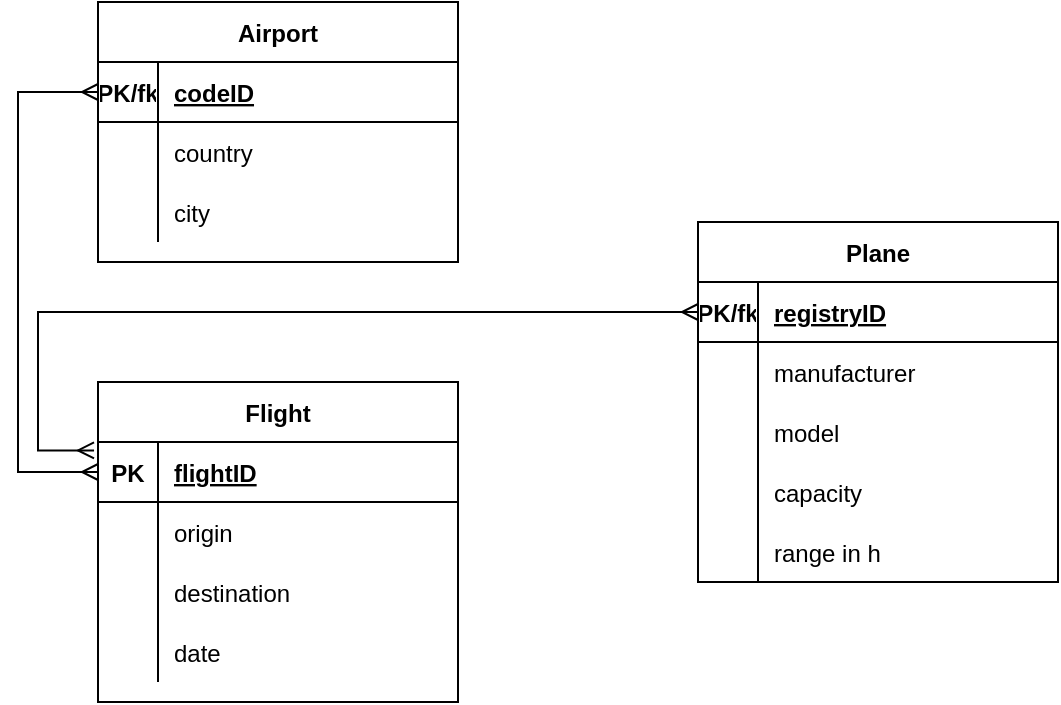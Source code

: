 <mxfile version="15.6.6" type="device"><diagram id="W3_42eEhMdacXlKao_HA" name="Page-1"><mxGraphModel dx="590" dy="390" grid="1" gridSize="10" guides="1" tooltips="1" connect="1" arrows="1" fold="1" page="1" pageScale="1" pageWidth="827" pageHeight="1169" math="0" shadow="0"><root><mxCell id="0"/><mxCell id="1" parent="0"/><mxCell id="E_eikSRA3qEZGf_JYpeZ-1" value="Airport" style="shape=table;startSize=30;container=1;collapsible=1;childLayout=tableLayout;fixedRows=1;rowLines=0;fontStyle=1;align=center;resizeLast=1;fillColor=default;strokeColor=default;fontColor=default;" vertex="1" parent="1"><mxGeometry x="80" y="260" width="180" height="130" as="geometry"/></mxCell><mxCell id="E_eikSRA3qEZGf_JYpeZ-2" value="" style="shape=partialRectangle;collapsible=0;dropTarget=0;pointerEvents=0;fillColor=none;top=0;left=0;bottom=1;right=0;points=[[0,0.5],[1,0.5]];portConstraint=eastwest;" vertex="1" parent="E_eikSRA3qEZGf_JYpeZ-1"><mxGeometry y="30" width="180" height="30" as="geometry"/></mxCell><mxCell id="E_eikSRA3qEZGf_JYpeZ-3" value="PK/fk" style="shape=partialRectangle;connectable=0;fillColor=none;top=0;left=0;bottom=0;right=0;fontStyle=1;overflow=hidden;fontColor=default;" vertex="1" parent="E_eikSRA3qEZGf_JYpeZ-2"><mxGeometry width="30" height="30" as="geometry"><mxRectangle width="30" height="30" as="alternateBounds"/></mxGeometry></mxCell><mxCell id="E_eikSRA3qEZGf_JYpeZ-4" value="codeID" style="shape=partialRectangle;connectable=0;fillColor=none;top=0;left=0;bottom=0;right=0;align=left;spacingLeft=6;fontStyle=5;overflow=hidden;fontColor=default;" vertex="1" parent="E_eikSRA3qEZGf_JYpeZ-2"><mxGeometry x="30" width="150" height="30" as="geometry"><mxRectangle width="150" height="30" as="alternateBounds"/></mxGeometry></mxCell><mxCell id="E_eikSRA3qEZGf_JYpeZ-5" value="" style="shape=partialRectangle;collapsible=0;dropTarget=0;pointerEvents=0;fillColor=none;top=0;left=0;bottom=0;right=0;points=[[0,0.5],[1,0.5]];portConstraint=eastwest;" vertex="1" parent="E_eikSRA3qEZGf_JYpeZ-1"><mxGeometry y="60" width="180" height="30" as="geometry"/></mxCell><mxCell id="E_eikSRA3qEZGf_JYpeZ-6" value="" style="shape=partialRectangle;connectable=0;fillColor=none;top=0;left=0;bottom=0;right=0;editable=1;overflow=hidden;" vertex="1" parent="E_eikSRA3qEZGf_JYpeZ-5"><mxGeometry width="30" height="30" as="geometry"><mxRectangle width="30" height="30" as="alternateBounds"/></mxGeometry></mxCell><mxCell id="E_eikSRA3qEZGf_JYpeZ-7" value="country" style="shape=partialRectangle;connectable=0;fillColor=none;top=0;left=0;bottom=0;right=0;align=left;spacingLeft=6;overflow=hidden;fontColor=default;" vertex="1" parent="E_eikSRA3qEZGf_JYpeZ-5"><mxGeometry x="30" width="150" height="30" as="geometry"><mxRectangle width="150" height="30" as="alternateBounds"/></mxGeometry></mxCell><mxCell id="E_eikSRA3qEZGf_JYpeZ-8" value="" style="shape=partialRectangle;collapsible=0;dropTarget=0;pointerEvents=0;fillColor=none;top=0;left=0;bottom=0;right=0;points=[[0,0.5],[1,0.5]];portConstraint=eastwest;" vertex="1" parent="E_eikSRA3qEZGf_JYpeZ-1"><mxGeometry y="90" width="180" height="30" as="geometry"/></mxCell><mxCell id="E_eikSRA3qEZGf_JYpeZ-9" value="" style="shape=partialRectangle;connectable=0;fillColor=none;top=0;left=0;bottom=0;right=0;editable=1;overflow=hidden;" vertex="1" parent="E_eikSRA3qEZGf_JYpeZ-8"><mxGeometry width="30" height="30" as="geometry"><mxRectangle width="30" height="30" as="alternateBounds"/></mxGeometry></mxCell><mxCell id="E_eikSRA3qEZGf_JYpeZ-10" value="city" style="shape=partialRectangle;connectable=0;fillColor=none;top=0;left=0;bottom=0;right=0;align=left;spacingLeft=6;overflow=hidden;fontColor=default;" vertex="1" parent="E_eikSRA3qEZGf_JYpeZ-8"><mxGeometry x="30" width="150" height="30" as="geometry"><mxRectangle width="150" height="30" as="alternateBounds"/></mxGeometry></mxCell><mxCell id="E_eikSRA3qEZGf_JYpeZ-14" value="Plane" style="shape=table;startSize=30;container=1;collapsible=1;childLayout=tableLayout;fixedRows=1;rowLines=0;fontStyle=1;align=center;resizeLast=1;fillColor=default;strokeColor=default;fontColor=default;" vertex="1" parent="1"><mxGeometry x="380" y="370" width="180" height="180" as="geometry"/></mxCell><mxCell id="E_eikSRA3qEZGf_JYpeZ-15" value="" style="shape=partialRectangle;collapsible=0;dropTarget=0;pointerEvents=0;fillColor=none;top=0;left=0;bottom=1;right=0;points=[[0,0.5],[1,0.5]];portConstraint=eastwest;fontColor=default;" vertex="1" parent="E_eikSRA3qEZGf_JYpeZ-14"><mxGeometry y="30" width="180" height="30" as="geometry"/></mxCell><mxCell id="E_eikSRA3qEZGf_JYpeZ-16" value="PK/fk" style="shape=partialRectangle;connectable=0;fillColor=none;top=0;left=0;bottom=0;right=0;fontStyle=1;overflow=hidden;fontColor=default;" vertex="1" parent="E_eikSRA3qEZGf_JYpeZ-15"><mxGeometry width="30" height="30" as="geometry"><mxRectangle width="30" height="30" as="alternateBounds"/></mxGeometry></mxCell><mxCell id="E_eikSRA3qEZGf_JYpeZ-17" value="registryID" style="shape=partialRectangle;connectable=0;fillColor=none;top=0;left=0;bottom=0;right=0;align=left;spacingLeft=6;fontStyle=5;overflow=hidden;fontColor=default;" vertex="1" parent="E_eikSRA3qEZGf_JYpeZ-15"><mxGeometry x="30" width="150" height="30" as="geometry"><mxRectangle width="150" height="30" as="alternateBounds"/></mxGeometry></mxCell><mxCell id="E_eikSRA3qEZGf_JYpeZ-18" value="" style="shape=partialRectangle;collapsible=0;dropTarget=0;pointerEvents=0;fillColor=none;top=0;left=0;bottom=0;right=0;points=[[0,0.5],[1,0.5]];portConstraint=eastwest;" vertex="1" parent="E_eikSRA3qEZGf_JYpeZ-14"><mxGeometry y="60" width="180" height="30" as="geometry"/></mxCell><mxCell id="E_eikSRA3qEZGf_JYpeZ-19" value="" style="shape=partialRectangle;connectable=0;fillColor=none;top=0;left=0;bottom=0;right=0;editable=1;overflow=hidden;" vertex="1" parent="E_eikSRA3qEZGf_JYpeZ-18"><mxGeometry width="30" height="30" as="geometry"><mxRectangle width="30" height="30" as="alternateBounds"/></mxGeometry></mxCell><mxCell id="E_eikSRA3qEZGf_JYpeZ-20" value="manufacturer" style="shape=partialRectangle;connectable=0;fillColor=none;top=0;left=0;bottom=0;right=0;align=left;spacingLeft=6;overflow=hidden;fontColor=default;" vertex="1" parent="E_eikSRA3qEZGf_JYpeZ-18"><mxGeometry x="30" width="150" height="30" as="geometry"><mxRectangle width="150" height="30" as="alternateBounds"/></mxGeometry></mxCell><mxCell id="E_eikSRA3qEZGf_JYpeZ-21" value="" style="shape=partialRectangle;collapsible=0;dropTarget=0;pointerEvents=0;fillColor=none;top=0;left=0;bottom=0;right=0;points=[[0,0.5],[1,0.5]];portConstraint=eastwest;" vertex="1" parent="E_eikSRA3qEZGf_JYpeZ-14"><mxGeometry y="90" width="180" height="30" as="geometry"/></mxCell><mxCell id="E_eikSRA3qEZGf_JYpeZ-22" value="" style="shape=partialRectangle;connectable=0;fillColor=none;top=0;left=0;bottom=0;right=0;editable=1;overflow=hidden;" vertex="1" parent="E_eikSRA3qEZGf_JYpeZ-21"><mxGeometry width="30" height="30" as="geometry"><mxRectangle width="30" height="30" as="alternateBounds"/></mxGeometry></mxCell><mxCell id="E_eikSRA3qEZGf_JYpeZ-23" value="model" style="shape=partialRectangle;connectable=0;fillColor=none;top=0;left=0;bottom=0;right=0;align=left;spacingLeft=6;overflow=hidden;fontColor=default;" vertex="1" parent="E_eikSRA3qEZGf_JYpeZ-21"><mxGeometry x="30" width="150" height="30" as="geometry"><mxRectangle width="150" height="30" as="alternateBounds"/></mxGeometry></mxCell><mxCell id="E_eikSRA3qEZGf_JYpeZ-24" value="" style="shape=partialRectangle;collapsible=0;dropTarget=0;pointerEvents=0;fillColor=none;top=0;left=0;bottom=0;right=0;points=[[0,0.5],[1,0.5]];portConstraint=eastwest;" vertex="1" parent="E_eikSRA3qEZGf_JYpeZ-14"><mxGeometry y="120" width="180" height="30" as="geometry"/></mxCell><mxCell id="E_eikSRA3qEZGf_JYpeZ-25" value="" style="shape=partialRectangle;connectable=0;fillColor=none;top=0;left=0;bottom=0;right=0;editable=1;overflow=hidden;" vertex="1" parent="E_eikSRA3qEZGf_JYpeZ-24"><mxGeometry width="30" height="30" as="geometry"><mxRectangle width="30" height="30" as="alternateBounds"/></mxGeometry></mxCell><mxCell id="E_eikSRA3qEZGf_JYpeZ-26" value="capacity" style="shape=partialRectangle;connectable=0;fillColor=none;top=0;left=0;bottom=0;right=0;align=left;spacingLeft=6;overflow=hidden;fontColor=default;" vertex="1" parent="E_eikSRA3qEZGf_JYpeZ-24"><mxGeometry x="30" width="150" height="30" as="geometry"><mxRectangle width="150" height="30" as="alternateBounds"/></mxGeometry></mxCell><mxCell id="E_eikSRA3qEZGf_JYpeZ-40" value="" style="shape=partialRectangle;collapsible=0;dropTarget=0;pointerEvents=0;fillColor=none;top=0;left=0;bottom=0;right=0;points=[[0,0.5],[1,0.5]];portConstraint=eastwest;" vertex="1" parent="E_eikSRA3qEZGf_JYpeZ-14"><mxGeometry y="150" width="180" height="30" as="geometry"/></mxCell><mxCell id="E_eikSRA3qEZGf_JYpeZ-41" value="" style="shape=partialRectangle;connectable=0;fillColor=none;top=0;left=0;bottom=0;right=0;editable=1;overflow=hidden;" vertex="1" parent="E_eikSRA3qEZGf_JYpeZ-40"><mxGeometry width="30" height="30" as="geometry"><mxRectangle width="30" height="30" as="alternateBounds"/></mxGeometry></mxCell><mxCell id="E_eikSRA3qEZGf_JYpeZ-42" value="range in h" style="shape=partialRectangle;connectable=0;fillColor=none;top=0;left=0;bottom=0;right=0;align=left;spacingLeft=6;overflow=hidden;strokeColor=default;fontColor=default;" vertex="1" parent="E_eikSRA3qEZGf_JYpeZ-40"><mxGeometry x="30" width="150" height="30" as="geometry"><mxRectangle width="150" height="30" as="alternateBounds"/></mxGeometry></mxCell><mxCell id="E_eikSRA3qEZGf_JYpeZ-27" value="Flight" style="shape=table;startSize=30;container=1;collapsible=1;childLayout=tableLayout;fixedRows=1;rowLines=0;fontStyle=1;align=center;resizeLast=1;fillColor=default;strokeColor=default;fontColor=default;" vertex="1" parent="1"><mxGeometry x="80" y="450" width="180" height="160" as="geometry"/></mxCell><mxCell id="E_eikSRA3qEZGf_JYpeZ-28" value="" style="shape=partialRectangle;collapsible=0;dropTarget=0;pointerEvents=0;fillColor=none;top=0;left=0;bottom=1;right=0;points=[[0,0.5],[1,0.5]];portConstraint=eastwest;fontColor=default;" vertex="1" parent="E_eikSRA3qEZGf_JYpeZ-27"><mxGeometry y="30" width="180" height="30" as="geometry"/></mxCell><mxCell id="E_eikSRA3qEZGf_JYpeZ-29" value="PK" style="shape=partialRectangle;connectable=0;fillColor=none;top=0;left=0;bottom=0;right=0;fontStyle=1;overflow=hidden;" vertex="1" parent="E_eikSRA3qEZGf_JYpeZ-28"><mxGeometry width="30" height="30" as="geometry"><mxRectangle width="30" height="30" as="alternateBounds"/></mxGeometry></mxCell><mxCell id="E_eikSRA3qEZGf_JYpeZ-30" value="flightID" style="shape=partialRectangle;connectable=0;fillColor=none;top=0;left=0;bottom=0;right=0;align=left;spacingLeft=6;fontStyle=5;overflow=hidden;fontColor=default;" vertex="1" parent="E_eikSRA3qEZGf_JYpeZ-28"><mxGeometry x="30" width="150" height="30" as="geometry"><mxRectangle width="150" height="30" as="alternateBounds"/></mxGeometry></mxCell><mxCell id="E_eikSRA3qEZGf_JYpeZ-31" value="" style="shape=partialRectangle;collapsible=0;dropTarget=0;pointerEvents=0;fillColor=none;top=0;left=0;bottom=0;right=0;points=[[0,0.5],[1,0.5]];portConstraint=eastwest;" vertex="1" parent="E_eikSRA3qEZGf_JYpeZ-27"><mxGeometry y="60" width="180" height="30" as="geometry"/></mxCell><mxCell id="E_eikSRA3qEZGf_JYpeZ-32" value="" style="shape=partialRectangle;connectable=0;fillColor=none;top=0;left=0;bottom=0;right=0;editable=1;overflow=hidden;" vertex="1" parent="E_eikSRA3qEZGf_JYpeZ-31"><mxGeometry width="30" height="30" as="geometry"><mxRectangle width="30" height="30" as="alternateBounds"/></mxGeometry></mxCell><mxCell id="E_eikSRA3qEZGf_JYpeZ-33" value="origin" style="shape=partialRectangle;connectable=0;fillColor=none;top=0;left=0;bottom=0;right=0;align=left;spacingLeft=6;overflow=hidden;fontColor=default;" vertex="1" parent="E_eikSRA3qEZGf_JYpeZ-31"><mxGeometry x="30" width="150" height="30" as="geometry"><mxRectangle width="150" height="30" as="alternateBounds"/></mxGeometry></mxCell><mxCell id="E_eikSRA3qEZGf_JYpeZ-34" value="" style="shape=partialRectangle;collapsible=0;dropTarget=0;pointerEvents=0;fillColor=none;top=0;left=0;bottom=0;right=0;points=[[0,0.5],[1,0.5]];portConstraint=eastwest;" vertex="1" parent="E_eikSRA3qEZGf_JYpeZ-27"><mxGeometry y="90" width="180" height="30" as="geometry"/></mxCell><mxCell id="E_eikSRA3qEZGf_JYpeZ-35" value="" style="shape=partialRectangle;connectable=0;fillColor=none;top=0;left=0;bottom=0;right=0;editable=1;overflow=hidden;" vertex="1" parent="E_eikSRA3qEZGf_JYpeZ-34"><mxGeometry width="30" height="30" as="geometry"><mxRectangle width="30" height="30" as="alternateBounds"/></mxGeometry></mxCell><mxCell id="E_eikSRA3qEZGf_JYpeZ-36" value="destination" style="shape=partialRectangle;connectable=0;fillColor=none;top=0;left=0;bottom=0;right=0;align=left;spacingLeft=6;overflow=hidden;fontColor=default;" vertex="1" parent="E_eikSRA3qEZGf_JYpeZ-34"><mxGeometry x="30" width="150" height="30" as="geometry"><mxRectangle width="150" height="30" as="alternateBounds"/></mxGeometry></mxCell><mxCell id="E_eikSRA3qEZGf_JYpeZ-37" value="" style="shape=partialRectangle;collapsible=0;dropTarget=0;pointerEvents=0;fillColor=none;top=0;left=0;bottom=0;right=0;points=[[0,0.5],[1,0.5]];portConstraint=eastwest;" vertex="1" parent="E_eikSRA3qEZGf_JYpeZ-27"><mxGeometry y="120" width="180" height="30" as="geometry"/></mxCell><mxCell id="E_eikSRA3qEZGf_JYpeZ-38" value="" style="shape=partialRectangle;connectable=0;fillColor=none;top=0;left=0;bottom=0;right=0;editable=1;overflow=hidden;" vertex="1" parent="E_eikSRA3qEZGf_JYpeZ-37"><mxGeometry width="30" height="30" as="geometry"><mxRectangle width="30" height="30" as="alternateBounds"/></mxGeometry></mxCell><mxCell id="E_eikSRA3qEZGf_JYpeZ-39" value="date" style="shape=partialRectangle;connectable=0;fillColor=none;top=0;left=0;bottom=0;right=0;align=left;spacingLeft=6;overflow=hidden;fontColor=default;" vertex="1" parent="E_eikSRA3qEZGf_JYpeZ-37"><mxGeometry x="30" width="150" height="30" as="geometry"><mxRectangle width="150" height="30" as="alternateBounds"/></mxGeometry></mxCell><mxCell id="E_eikSRA3qEZGf_JYpeZ-49" value="" style="edgeStyle=orthogonalEdgeStyle;fontSize=12;html=1;endArrow=ERmany;startArrow=ERmany;rounded=0;fontColor=default;strokeColor=default;labelBackgroundColor=default;entryX=0;entryY=0.5;entryDx=0;entryDy=0;exitX=0;exitY=0.5;exitDx=0;exitDy=0;" edge="1" parent="1" source="E_eikSRA3qEZGf_JYpeZ-28" target="E_eikSRA3qEZGf_JYpeZ-2"><mxGeometry width="100" height="100" relative="1" as="geometry"><mxPoint x="70" y="500" as="sourcePoint"/><mxPoint x="80" y="300" as="targetPoint"/><Array as="points"><mxPoint x="40" y="495"/><mxPoint x="40" y="305"/></Array></mxGeometry></mxCell><mxCell id="E_eikSRA3qEZGf_JYpeZ-50" value="" style="fontSize=12;html=1;endArrow=ERmany;startArrow=ERmany;rounded=0;fontColor=default;strokeColor=default;labelBackgroundColor=default;entryX=0;entryY=0.5;entryDx=0;entryDy=0;exitX=-0.011;exitY=0.14;exitDx=0;exitDy=0;exitPerimeter=0;edgeStyle=orthogonalEdgeStyle;" edge="1" parent="1" source="E_eikSRA3qEZGf_JYpeZ-28" target="E_eikSRA3qEZGf_JYpeZ-15"><mxGeometry width="100" height="100" relative="1" as="geometry"><mxPoint x="70" y="470" as="sourcePoint"/><mxPoint x="400" y="420" as="targetPoint"/><Array as="points"><mxPoint x="50" y="484"/><mxPoint x="50" y="415"/></Array></mxGeometry></mxCell></root></mxGraphModel></diagram></mxfile>